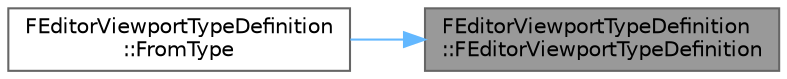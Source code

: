 digraph "FEditorViewportTypeDefinition::FEditorViewportTypeDefinition"
{
 // INTERACTIVE_SVG=YES
 // LATEX_PDF_SIZE
  bgcolor="transparent";
  edge [fontname=Helvetica,fontsize=10,labelfontname=Helvetica,labelfontsize=10];
  node [fontname=Helvetica,fontsize=10,shape=box,height=0.2,width=0.4];
  rankdir="RL";
  Node1 [id="Node000001",label="FEditorViewportTypeDefinition\l::FEditorViewportTypeDefinition",height=0.2,width=0.4,color="gray40", fillcolor="grey60", style="filled", fontcolor="black",tooltip=" "];
  Node1 -> Node2 [id="edge1_Node000001_Node000002",dir="back",color="steelblue1",style="solid",tooltip=" "];
  Node2 [id="Node000002",label="FEditorViewportTypeDefinition\l::FromType",height=0.2,width=0.4,color="grey40", fillcolor="white", style="filled",URL="$d1/d61/structFEditorViewportTypeDefinition.html#a57a001c06d26b3abd112994075a4fdaf",tooltip=" "];
}
